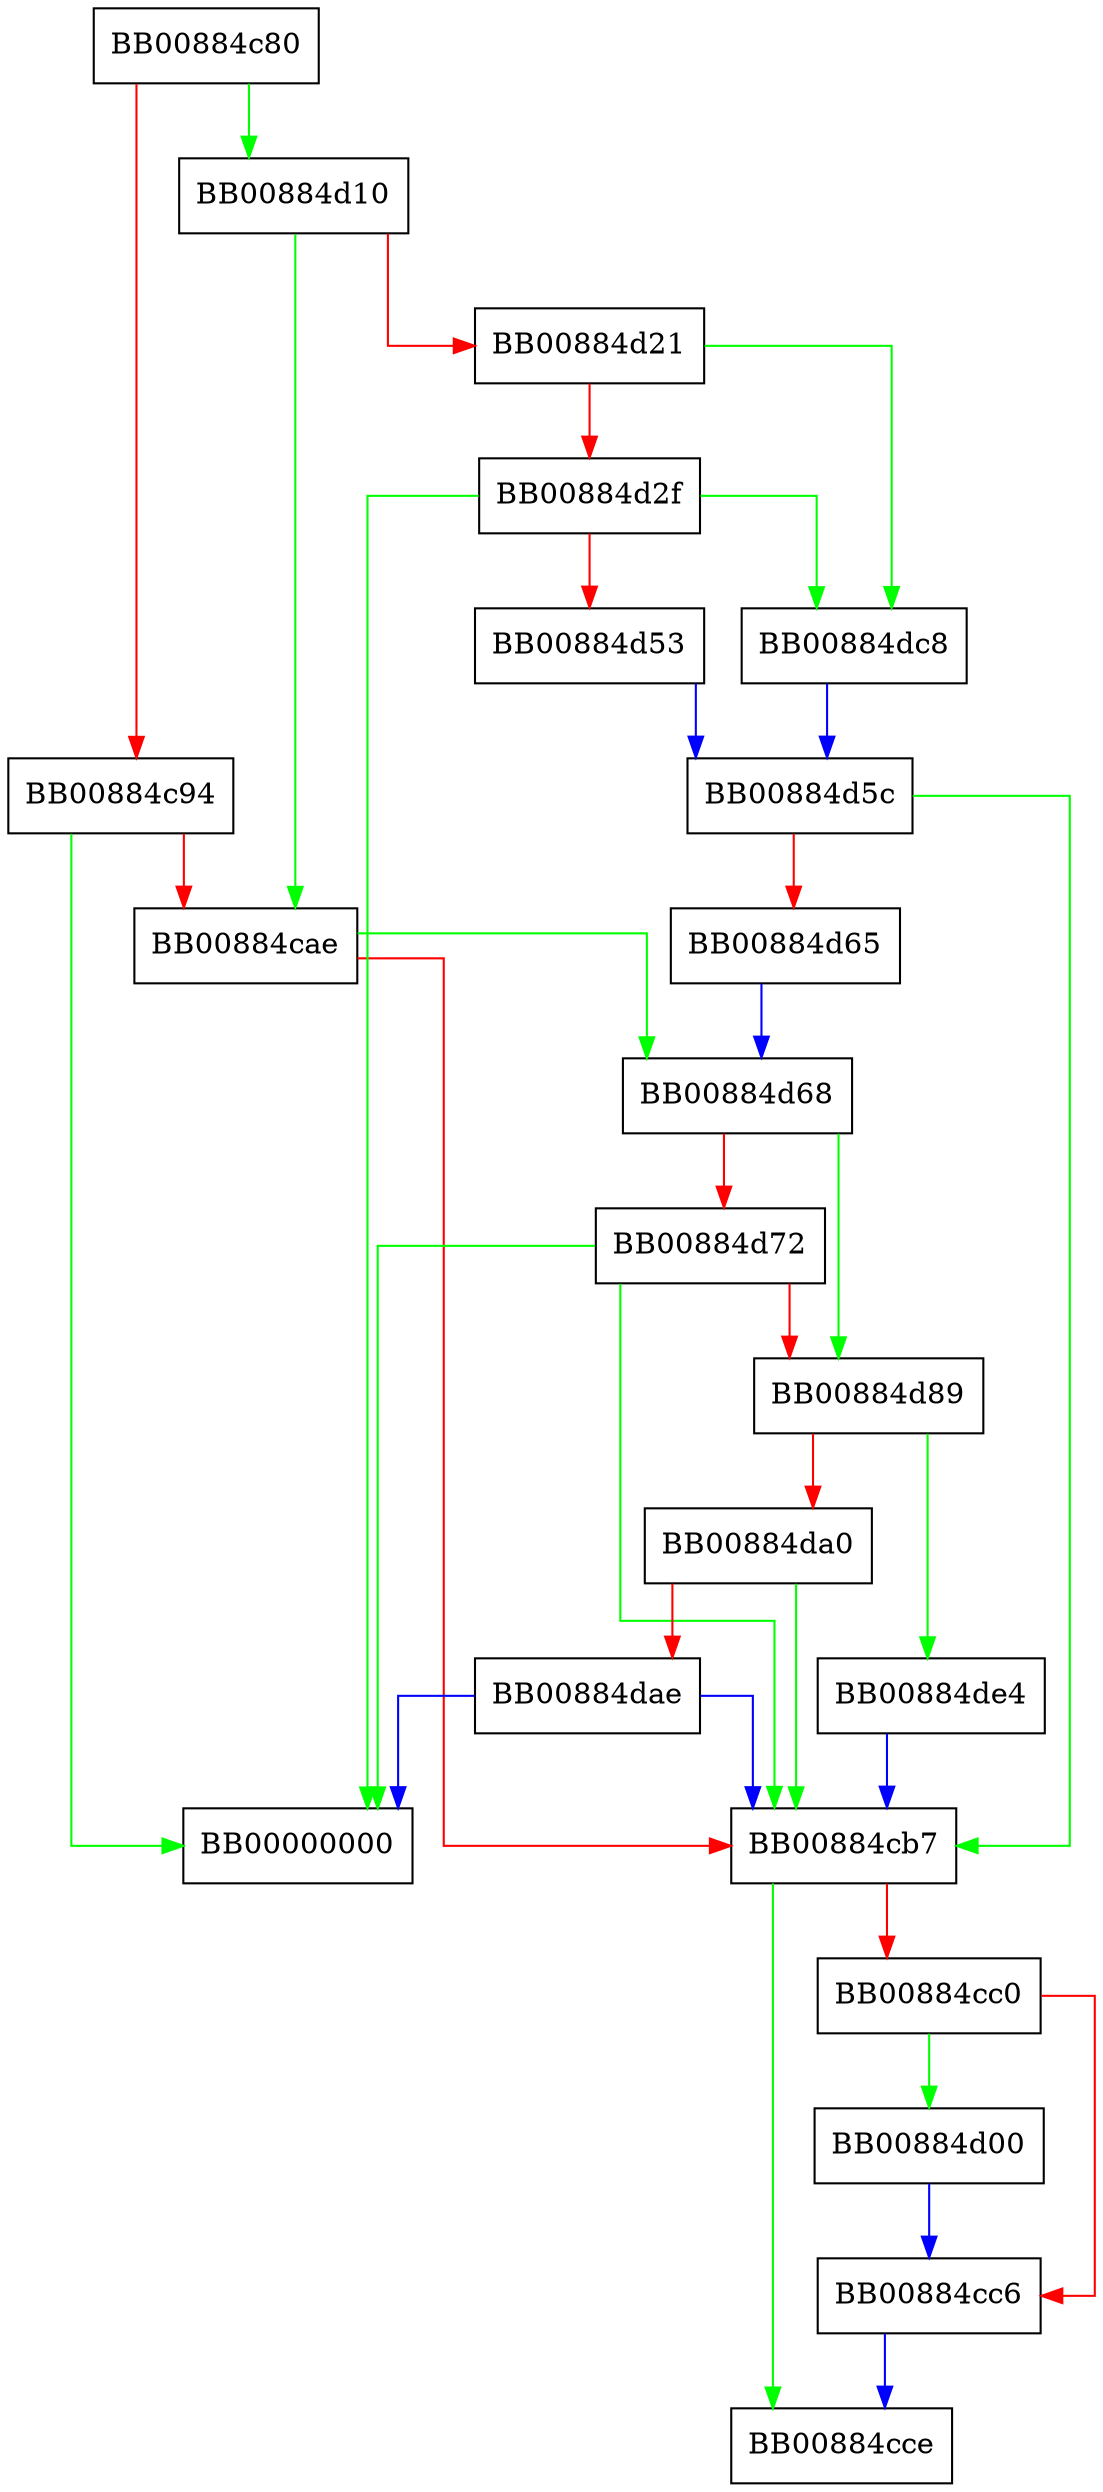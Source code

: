 digraph _dlerror_run {
  node [shape="box"];
  graph [splines=ortho];
  BB00884c80 -> BB00884d10 [color="green"];
  BB00884c80 -> BB00884c94 [color="red"];
  BB00884c94 -> BB00000000 [color="green"];
  BB00884c94 -> BB00884cae [color="red"];
  BB00884cae -> BB00884d68 [color="green"];
  BB00884cae -> BB00884cb7 [color="red"];
  BB00884cb7 -> BB00884cce [color="green"];
  BB00884cb7 -> BB00884cc0 [color="red"];
  BB00884cc0 -> BB00884d00 [color="green"];
  BB00884cc0 -> BB00884cc6 [color="red"];
  BB00884cc6 -> BB00884cce [color="blue"];
  BB00884d00 -> BB00884cc6 [color="blue"];
  BB00884d10 -> BB00884cae [color="green"];
  BB00884d10 -> BB00884d21 [color="red"];
  BB00884d21 -> BB00884dc8 [color="green"];
  BB00884d21 -> BB00884d2f [color="red"];
  BB00884d2f -> BB00000000 [color="green"];
  BB00884d2f -> BB00884dc8 [color="green"];
  BB00884d2f -> BB00884d53 [color="red"];
  BB00884d53 -> BB00884d5c [color="blue"];
  BB00884d5c -> BB00884cb7 [color="green"];
  BB00884d5c -> BB00884d65 [color="red"];
  BB00884d65 -> BB00884d68 [color="blue"];
  BB00884d68 -> BB00884d89 [color="green"];
  BB00884d68 -> BB00884d72 [color="red"];
  BB00884d72 -> BB00000000 [color="green"];
  BB00884d72 -> BB00884cb7 [color="green"];
  BB00884d72 -> BB00884d89 [color="red"];
  BB00884d89 -> BB00884de4 [color="green"];
  BB00884d89 -> BB00884da0 [color="red"];
  BB00884da0 -> BB00884cb7 [color="green"];
  BB00884da0 -> BB00884dae [color="red"];
  BB00884dae -> BB00000000 [color="blue"];
  BB00884dae -> BB00884cb7 [color="blue"];
  BB00884dc8 -> BB00884d5c [color="blue"];
  BB00884de4 -> BB00884cb7 [color="blue"];
}